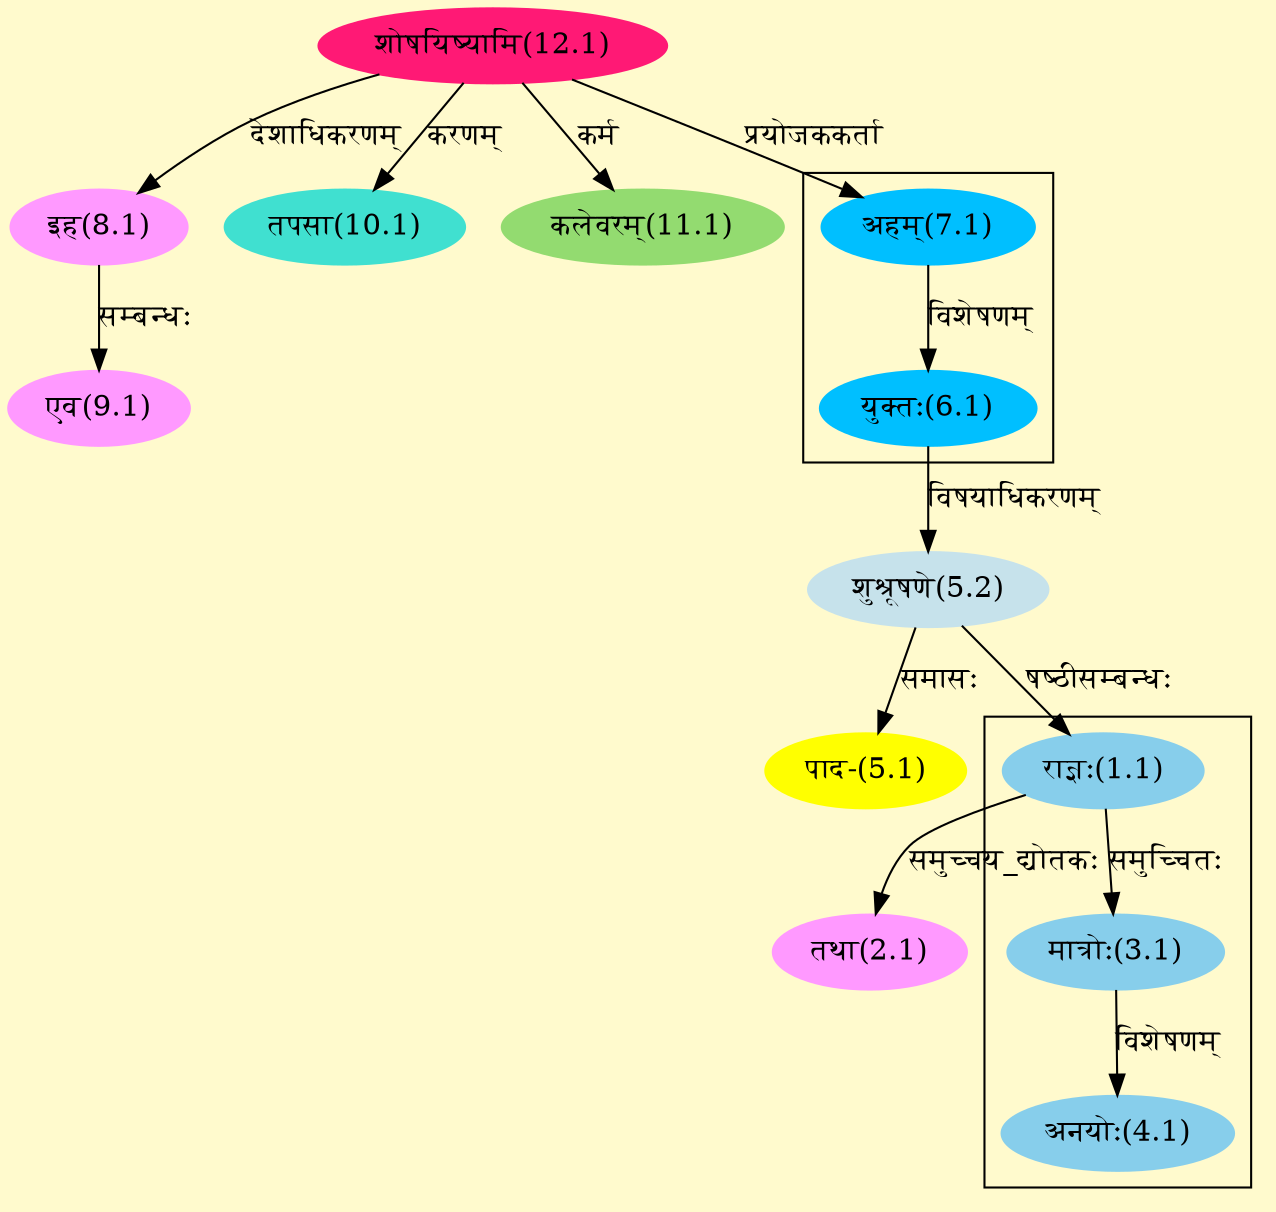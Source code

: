 digraph G{
rankdir=BT;
 compound=true;
 bgcolor="lemonchiffon1";

subgraph cluster_1{
Node3_1 [style=filled, color="#87CEEB" label = "मात्रोः(3.1)"]
Node1_1 [style=filled, color="#87CEEB" label = "राज्ञः(1.1)"]
Node4_1 [style=filled, color="#87CEEB" label = "अनयोः(4.1)"]

}

subgraph cluster_2{
Node6_1 [style=filled, color="#00BFFF" label = "युक्तः(6.1)"]
Node7_1 [style=filled, color="#00BFFF" label = "अहम्(7.1)"]

}
Node1_1 [style=filled, color="#87CEEB" label = "राज्ञः(1.1)"]
Node5_2 [style=filled, color="#C6E2EB" label = "शुश्रूषणे(5.2)"]
Node2_1 [style=filled, color="#FF99FF" label = "तथा(2.1)"]
Node5_1 [style=filled, color="#FFFF00" label = "पाद-(5.1)"]
Node6_1 [style=filled, color="#00BFFF" label = "युक्तः(6.1)"]
Node7_1 [style=filled, color="#00BFFF" label = "अहम्(7.1)"]
Node12_1 [style=filled, color="#FF1975" label = "शोषयिष्यामि(12.1)"]
Node8_1 [style=filled, color="#FF99FF" label = "इह(8.1)"]
Node9_1 [style=filled, color="#FF99FF" label = "एव(9.1)"]
Node10_1 [style=filled, color="#40E0D0" label = "तपसा(10.1)"]
Node11_1 [style=filled, color="#93DB70" label = "कलेवरम्(11.1)"]
/* Start of Relations section */

Node1_1 -> Node5_2 [  label="षष्ठीसम्बन्धः"  dir="back" ]
Node2_1 -> Node1_1 [  label="समुच्चय_द्योतकः"  dir="back" ]
Node3_1 -> Node1_1 [  label="समुच्चितः"  dir="back" ]
Node4_1 -> Node3_1 [  label="विशेषणम्"  dir="back" ]
Node5_1 -> Node5_2 [  label="समासः"  dir="back" ]
Node5_2 -> Node6_1 [  label="विषयाधिकरणम्"  dir="back" ]
Node6_1 -> Node7_1 [  label="विशेषणम्"  dir="back" ]
Node7_1 -> Node12_1 [  label="प्रयोजककर्ता"  dir="back" ]
Node8_1 -> Node12_1 [  label="देशाधिकरणम्"  dir="back" ]
Node9_1 -> Node8_1 [  label="सम्बन्धः"  dir="back" ]
Node10_1 -> Node12_1 [  label="करणम्"  dir="back" ]
Node11_1 -> Node12_1 [  label="कर्म"  dir="back" ]
}
